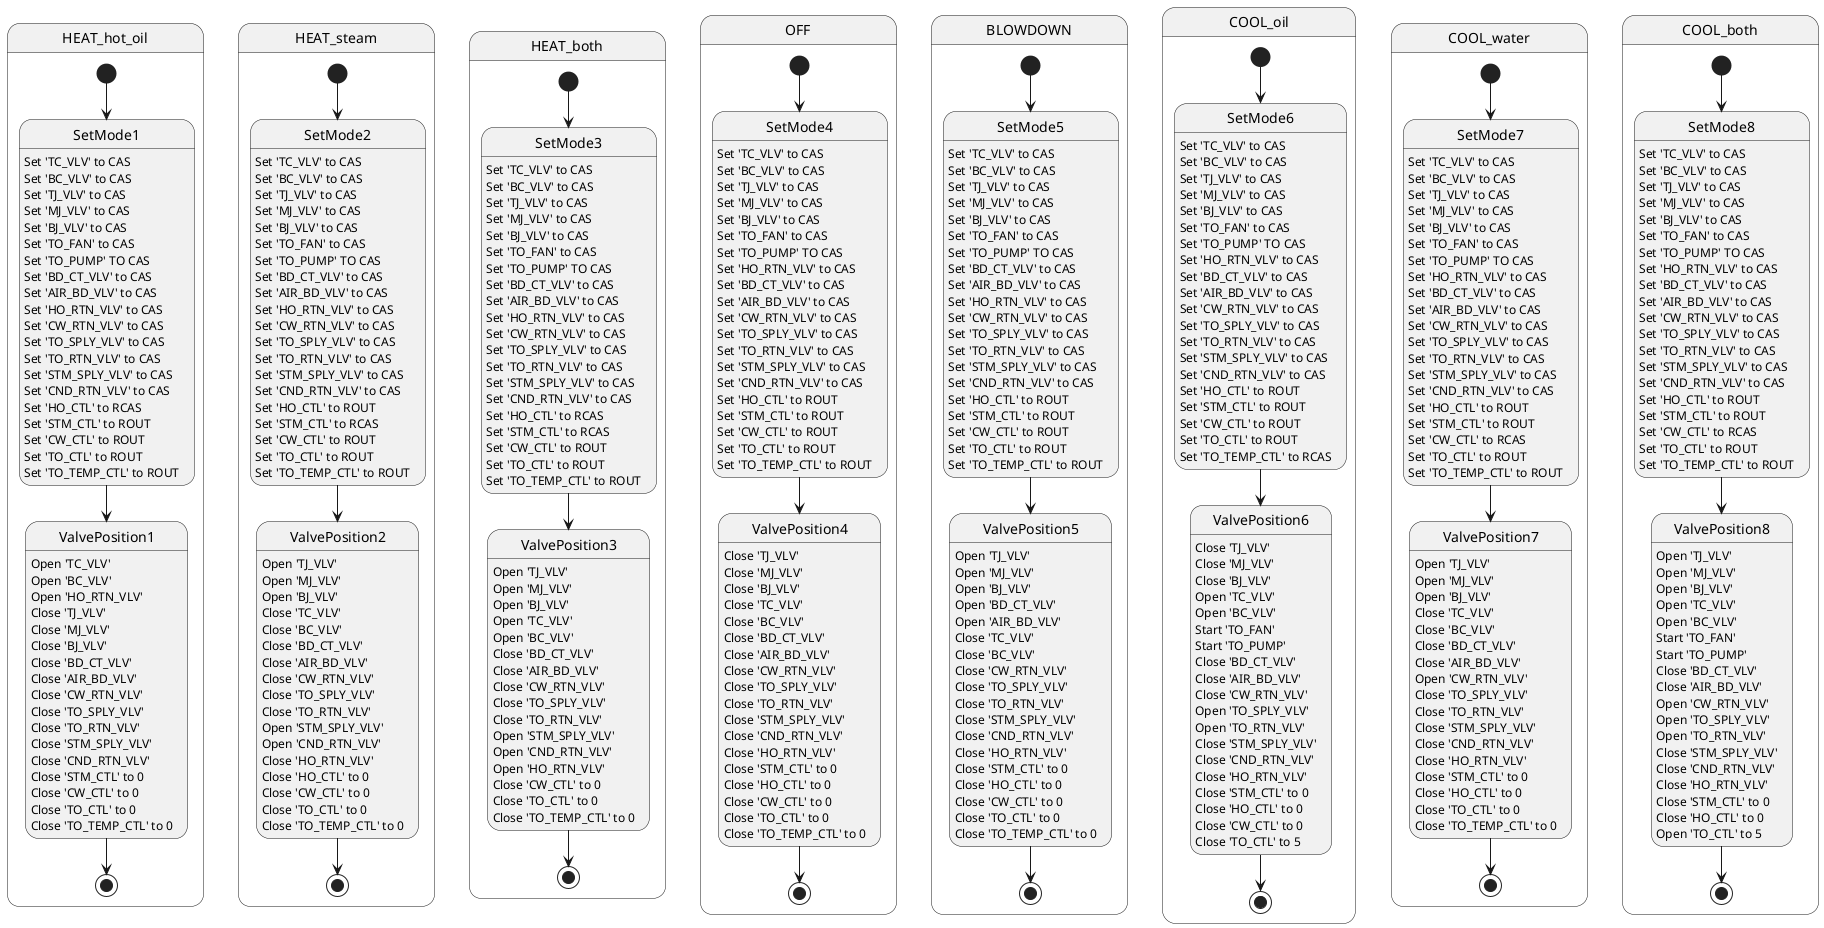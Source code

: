 @startuml
state HEAT_hot_oil {

[*] --> SetMode1
SetMode1: Set 'TC_VLV' to CAS
SetMode1: Set 'BC_VLV' to CAS
SetMode1: Set 'TJ_VLV' to CAS
SetMode1: Set 'MJ_VLV' to CAS
SetMode1: Set 'BJ_VLV' to CAS
SetMode1: Set 'TO_FAN' to CAS
SetMode1: Set 'TO_PUMP' TO CAS
SetMode1: Set 'BD_CT_VLV' to CAS
SetMode1: Set 'AIR_BD_VLV' to CAS
SetMode1: Set 'HO_RTN_VLV' to CAS
SetMode1: Set 'CW_RTN_VLV' to CAS
SetMode1: Set 'TO_SPLY_VLV' to CAS
SetMode1: Set 'TO_RTN_VLV' to CAS
SetMode1: Set 'STM_SPLY_VLV' to CAS
SetMode1: Set 'CND_RTN_VLV' to CAS
SetMode1: Set 'HO_CTL' to RCAS
SetMode1: Set 'STM_CTL' to ROUT
SetMode1: Set 'CW_CTL' to ROUT
SetMode1: Set 'TO_CTL' to ROUT
SetMode1: Set 'TO_TEMP_CTL' to ROUT

SetMode1 --> ValvePosition1
ValvePosition1: Open 'TC_VLV'
ValvePosition1: Open 'BC_VLV'
ValvePosition1: Open 'HO_RTN_VLV'
ValvePosition1: Close 'TJ_VLV'
ValvePosition1: Close 'MJ_VLV'
ValvePosition1: Close 'BJ_VLV'
ValvePosition1: Close 'BD_CT_VLV'
ValvePosition1: Close 'AIR_BD_VLV'
ValvePosition1: Close 'CW_RTN_VLV'
ValvePosition1: Close 'TO_SPLY_VLV'
ValvePosition1: Close 'TO_RTN_VLV'
ValvePosition1: Close 'STM_SPLY_VLV'
ValvePosition1: Close 'CND_RTN_VLV'
ValvePosition1: Close 'STM_CTL' to 0
ValvePosition1: Close 'CW_CTL' to 0
ValvePosition1: Close 'TO_CTL' to 0
ValvePosition1: Close 'TO_TEMP_CTL' to 0


ValvePosition1 --> [*]


}

state HEAT_steam {

[*] --> SetMode2
SetMode2: Set 'TC_VLV' to CAS
SetMode2: Set 'BC_VLV' to CAS
SetMode2: Set 'TJ_VLV' to CAS
SetMode2: Set 'MJ_VLV' to CAS
SetMode2: Set 'BJ_VLV' to CAS
SetMode2: Set 'TO_FAN' to CAS
SetMode2: Set 'TO_PUMP' TO CAS
SetMode2: Set 'BD_CT_VLV' to CAS
SetMode2: Set 'AIR_BD_VLV' to CAS
SetMode2: Set 'HO_RTN_VLV' to CAS
SetMode2: Set 'CW_RTN_VLV' to CAS
SetMode2: Set 'TO_SPLY_VLV' to CAS
SetMode2: Set 'TO_RTN_VLV' to CAS
SetMode2: Set 'STM_SPLY_VLV' to CAS
SetMode2: Set 'CND_RTN_VLV' to CAS
SetMode2: Set 'HO_CTL' to ROUT
SetMode2: Set 'STM_CTL' to RCAS
SetMode2: Set 'CW_CTL' to ROUT
SetMode2: Set 'TO_CTL' to ROUT
SetMode2: Set 'TO_TEMP_CTL' to ROUT

SetMode2 --> ValvePosition2
ValvePosition2: Open 'TJ_VLV'
ValvePosition2: Open 'MJ_VLV'
ValvePosition2: Open 'BJ_VLV'
ValvePosition2: Close 'TC_VLV'
ValvePosition2: Close 'BC_VLV'
ValvePosition2: Close 'BD_CT_VLV'
ValvePosition2: Close 'AIR_BD_VLV'
ValvePosition2: Close 'CW_RTN_VLV'
ValvePosition2: Close 'TO_SPLY_VLV'
ValvePosition2: Close 'TO_RTN_VLV'
ValvePosition2: Open 'STM_SPLY_VLV'
ValvePosition2: Open 'CND_RTN_VLV'
ValvePosition2: Close 'HO_RTN_VLV'
ValvePosition2: Close 'HO_CTL' to 0
ValvePosition2: Close 'CW_CTL' to 0
ValvePosition2: Close 'TO_CTL' to 0
ValvePosition2: Close 'TO_TEMP_CTL' to 0

ValvePosition2 --> [*]

}

state HEAT_both {

[*] --> SetMode3
SetMode3: Set 'TC_VLV' to CAS
SetMode3: Set 'BC_VLV' to CAS
SetMode3: Set 'TJ_VLV' to CAS
SetMode3: Set 'MJ_VLV' to CAS
SetMode3: Set 'BJ_VLV' to CAS
SetMode3: Set 'TO_FAN' to CAS
SetMode3: Set 'TO_PUMP' TO CAS
SetMode3: Set 'BD_CT_VLV' to CAS
SetMode3: Set 'AIR_BD_VLV' to CAS
SetMode3: Set 'HO_RTN_VLV' to CAS
SetMode3: Set 'CW_RTN_VLV' to CAS
SetMode3: Set 'TO_SPLY_VLV' to CAS
SetMode3: Set 'TO_RTN_VLV' to CAS
SetMode3: Set 'STM_SPLY_VLV' to CAS
SetMode3: Set 'CND_RTN_VLV' to CAS
SetMode3: Set 'HO_CTL' to RCAS
SetMode3: Set 'STM_CTL' to RCAS
SetMode3: Set 'CW_CTL' to ROUT
SetMode3: Set 'TO_CTL' to ROUT
SetMode3: Set 'TO_TEMP_CTL' to ROUT

SetMode3 --> ValvePosition3
ValvePosition3: Open 'TJ_VLV'
ValvePosition3: Open 'MJ_VLV'
ValvePosition3: Open 'BJ_VLV'
ValvePosition3: Open 'TC_VLV'
ValvePosition3: Open 'BC_VLV'
ValvePosition3: Close 'BD_CT_VLV'
ValvePosition3: Close 'AIR_BD_VLV'
ValvePosition3: Close 'CW_RTN_VLV'
ValvePosition3: Close 'TO_SPLY_VLV'
ValvePosition3: Close 'TO_RTN_VLV'
ValvePosition3: Open 'STM_SPLY_VLV'
ValvePosition3: Open 'CND_RTN_VLV'
ValvePosition3: Open 'HO_RTN_VLV'
ValvePosition3: Close 'CW_CTL' to 0
ValvePosition3: Close 'TO_CTL' to 0
ValvePosition3: Close 'TO_TEMP_CTL' to 0

ValvePosition3 --> [*]

}

state OFF {


[*] --> SetMode4
SetMode4: Set 'TC_VLV' to CAS
SetMode4: Set 'BC_VLV' to CAS
SetMode4: Set 'TJ_VLV' to CAS
SetMode4: Set 'MJ_VLV' to CAS
SetMode4: Set 'BJ_VLV' to CAS
SetMode4: Set 'TO_FAN' to CAS
SetMode4: Set 'TO_PUMP' TO CAS
SetMode4: Set 'HO_RTN_VLV' to CAS
SetMode4: Set 'BD_CT_VLV' to CAS
SetMode4: Set 'AIR_BD_VLV' to CAS
SetMode4: Set 'CW_RTN_VLV' to CAS
SetMode4: Set 'TO_SPLY_VLV' to CAS
SetMode4: Set 'TO_RTN_VLV' to CAS
SetMode4: Set 'STM_SPLY_VLV' to CAS
SetMode4: Set 'CND_RTN_VLV' to CAS
SetMode4: Set 'HO_CTL' to ROUT
SetMode4: Set 'STM_CTL' to ROUT
SetMode4: Set 'CW_CTL' to ROUT
SetMode4: Set 'TO_CTL' to ROUT
SetMode4: Set 'TO_TEMP_CTL' to ROUT

SetMode4 --> ValvePosition4
ValvePosition4: Close 'TJ_VLV'
ValvePosition4: Close 'MJ_VLV'
ValvePosition4: Close 'BJ_VLV'
ValvePosition4: Close 'TC_VLV'
ValvePosition4: Close 'BC_VLV'
ValvePosition4: Close 'BD_CT_VLV'
ValvePosition4: Close 'AIR_BD_VLV'
ValvePosition4: Close 'CW_RTN_VLV'
ValvePosition4: Close 'TO_SPLY_VLV'
ValvePosition4: Close 'TO_RTN_VLV'
ValvePosition4: Close 'STM_SPLY_VLV'
ValvePosition4: Close 'CND_RTN_VLV'
ValvePosition4: Close 'HO_RTN_VLV'
ValvePosition4: Close 'STM_CTL' to 0
ValvePosition4: Close 'HO_CTL' to 0
ValvePosition4: Close 'CW_CTL' to 0
ValvePosition4: Close 'TO_CTL' to 0
ValvePosition4: Close 'TO_TEMP_CTL' to 0

ValvePosition4 --> [*]


}

state BLOWDOWN {

[*] --> SetMode5
SetMode5: Set 'TC_VLV' to CAS
SetMode5: Set 'BC_VLV' to CAS
SetMode5: Set 'TJ_VLV' to CAS
SetMode5: Set 'MJ_VLV' to CAS
SetMode5: Set 'BJ_VLV' to CAS
SetMode5: Set 'TO_FAN' to CAS
SetMode5: Set 'TO_PUMP' TO CAS
SetMode5: Set 'BD_CT_VLV' to CAS
SetMode5: Set 'AIR_BD_VLV' to CAS
SetMode5: Set 'HO_RTN_VLV' to CAS
SetMode5: Set 'CW_RTN_VLV' to CAS
SetMode5: Set 'TO_SPLY_VLV' to CAS
SetMode5: Set 'TO_RTN_VLV' to CAS
SetMode5: Set 'STM_SPLY_VLV' to CAS
SetMode5: Set 'CND_RTN_VLV' to CAS
SetMode5: Set 'HO_CTL' to ROUT
SetMode5: Set 'STM_CTL' to ROUT
SetMode5: Set 'CW_CTL' to ROUT
SetMode5: Set 'TO_CTL' to ROUT
SetMode5: Set 'TO_TEMP_CTL' to ROUT

SetMode5 --> ValvePosition5
ValvePosition5: Open 'TJ_VLV'
ValvePosition5: Open 'MJ_VLV'
ValvePosition5: Open 'BJ_VLV'
ValvePosition5: Open 'BD_CT_VLV'
ValvePosition5: Open 'AIR_BD_VLV'
ValvePosition5: Close 'TC_VLV'
ValvePosition5: Close 'BC_VLV'
ValvePosition5: Close 'CW_RTN_VLV'
ValvePosition5: Close 'TO_SPLY_VLV'
ValvePosition5: Close 'TO_RTN_VLV'
ValvePosition5: Close 'STM_SPLY_VLV'
ValvePosition5: Close 'CND_RTN_VLV'
ValvePosition5: Close 'HO_RTN_VLV'
ValvePosition5: Close 'STM_CTL' to 0
ValvePosition5: Close 'HO_CTL' to 0
ValvePosition5: Close 'CW_CTL' to 0
ValvePosition5: Close 'TO_CTL' to 0
ValvePosition5: Close 'TO_TEMP_CTL' to 0

ValvePosition5 --> [*]
}

state COOL_oil {


[*] --> SetMode6
SetMode6: Set 'TC_VLV' to CAS
SetMode6: Set 'BC_VLV' to CAS
SetMode6: Set 'TJ_VLV' to CAS
SetMode6: Set 'MJ_VLV' to CAS
SetMode6: Set 'BJ_VLV' to CAS
SetMode6: Set 'TO_FAN' to CAS
SetMode6: Set 'TO_PUMP' TO CAS
SetMode6: Set 'HO_RTN_VLV' to CAS
SetMode6: Set 'BD_CT_VLV' to CAS
SetMode6: Set 'AIR_BD_VLV' to CAS
SetMode6: Set 'CW_RTN_VLV' to CAS
SetMode6: Set 'TO_SPLY_VLV' to CAS
SetMode6: Set 'TO_RTN_VLV' to CAS
SetMode6: Set 'STM_SPLY_VLV' to CAS
SetMode6: Set 'CND_RTN_VLV' to CAS
SetMode6: Set 'HO_CTL' to ROUT
SetMode6: Set 'STM_CTL' to ROUT
SetMode6: Set 'CW_CTL' to ROUT
SetMode6: Set 'TO_CTL' to ROUT
SetMode6: Set 'TO_TEMP_CTL' to RCAS

SetMode6 --> ValvePosition6
ValvePosition6: Close 'TJ_VLV'
ValvePosition6: Close 'MJ_VLV'
ValvePosition6: Close 'BJ_VLV'
ValvePosition6: Open 'TC_VLV'
ValvePosition6: Open 'BC_VLV'
ValvePosition6: Start 'TO_FAN'
ValvePosition6: Start 'TO_PUMP'
ValvePosition6: Close 'BD_CT_VLV'
ValvePosition6: Close 'AIR_BD_VLV'
ValvePosition6: Close 'CW_RTN_VLV'
ValvePosition6: Open 'TO_SPLY_VLV'
ValvePosition6: Open 'TO_RTN_VLV'
ValvePosition6: Close 'STM_SPLY_VLV'
ValvePosition6: Close 'CND_RTN_VLV'
ValvePosition6: Close 'HO_RTN_VLV'
ValvePosition6: Close 'STM_CTL' to 0
ValvePosition6: Close 'HO_CTL' to 0
ValvePosition6: Close 'CW_CTL' to 0
ValvePosition6: Close 'TO_CTL' to 5


ValvePosition6 --> [*]


}

state COOL_water {

[*] --> SetMode7
SetMode7: Set 'TC_VLV' to CAS
SetMode7: Set 'BC_VLV' to CAS
SetMode7: Set 'TJ_VLV' to CAS
SetMode7: Set 'MJ_VLV' to CAS
SetMode7: Set 'BJ_VLV' to CAS
SetMode7: Set 'TO_FAN' to CAS
SetMode7: Set 'TO_PUMP' TO CAS
SetMode7: Set 'HO_RTN_VLV' to CAS
SetMode7: Set 'BD_CT_VLV' to CAS
SetMode7: Set 'AIR_BD_VLV' to CAS
SetMode7: Set 'CW_RTN_VLV' to CAS
SetMode7: Set 'TO_SPLY_VLV' to CAS
SetMode7: Set 'TO_RTN_VLV' to CAS
SetMode7: Set 'STM_SPLY_VLV' to CAS
SetMode7: Set 'CND_RTN_VLV' to CAS
SetMode7: Set 'HO_CTL' to ROUT
SetMode7: Set 'STM_CTL' to ROUT
SetMode7: Set 'CW_CTL' to RCAS
SetMode7: Set 'TO_CTL' to ROUT
SetMode7: Set 'TO_TEMP_CTL' to ROUT

SetMode7 --> ValvePosition7
ValvePosition7: Open 'TJ_VLV'
ValvePosition7: Open 'MJ_VLV'
ValvePosition7: Open 'BJ_VLV'
ValvePosition7: Close 'TC_VLV'
ValvePosition7: Close 'BC_VLV'
ValvePosition7: Close 'BD_CT_VLV'
ValvePosition7: Close 'AIR_BD_VLV'
ValvePosition7: Open 'CW_RTN_VLV'
ValvePosition7: Close 'TO_SPLY_VLV'
ValvePosition7: Close 'TO_RTN_VLV'
ValvePosition7: Close 'STM_SPLY_VLV'
ValvePosition7: Close 'CND_RTN_VLV'
ValvePosition7: Close 'HO_RTN_VLV'
ValvePosition7: Close 'STM_CTL' to 0
ValvePosition7: Close 'HO_CTL' to 0
ValvePosition7: Close 'TO_CTL' to 0
ValvePosition7: Close 'TO_TEMP_CTL' to 0

ValvePosition7 --> [*]

}

state COOL_both {

[*] --> SetMode8
SetMode8: Set 'TC_VLV' to CAS
SetMode8: Set 'BC_VLV' to CAS
SetMode8: Set 'TJ_VLV' to CAS
SetMode8: Set 'MJ_VLV' to CAS
SetMode8: Set 'BJ_VLV' to CAS
SetMode8: Set 'TO_FAN' to CAS
SetMode8: Set 'TO_PUMP' TO CAS
SetMode8: Set 'HO_RTN_VLV' to CAS
SetMode8: Set 'BD_CT_VLV' to CAS
SetMode8: Set 'AIR_BD_VLV' to CAS
SetMode8: Set 'CW_RTN_VLV' to CAS
SetMode8: Set 'TO_SPLY_VLV' to CAS
SetMode8: Set 'TO_RTN_VLV' to CAS
SetMode8: Set 'STM_SPLY_VLV' to CAS
SetMode8: Set 'CND_RTN_VLV' to CAS
SetMode8: Set 'HO_CTL' to ROUT
SetMode8: Set 'STM_CTL' to ROUT
SetMode8: Set 'CW_CTL' to RCAS
SetMode8: Set 'TO_CTL' to ROUT
SetMode8: Set 'TO_TEMP_CTL' to ROUT

SetMode8 --> ValvePosition8
ValvePosition8: Open 'TJ_VLV'
ValvePosition8: Open 'MJ_VLV'
ValvePosition8: Open 'BJ_VLV'
ValvePosition8: Open 'TC_VLV'
ValvePosition8: Open 'BC_VLV'
ValvePosition8: Start 'TO_FAN'
ValvePosition8: Start 'TO_PUMP'
ValvePosition8: Close 'BD_CT_VLV'
ValvePosition8: Close 'AIR_BD_VLV'
ValvePosition8: Open 'CW_RTN_VLV'
ValvePosition8: Open 'TO_SPLY_VLV'
ValvePosition8: Open 'TO_RTN_VLV'
ValvePosition8: Close 'STM_SPLY_VLV'
ValvePosition8: Close 'CND_RTN_VLV'
ValvePosition8: Close 'HO_RTN_VLV'
ValvePosition8: Close 'STM_CTL' to 0
ValvePosition8: Close 'HO_CTL' to 0
ValvePosition8: Open 'TO_CTL' to 5

ValvePosition8 --> [*]


}

@enduml